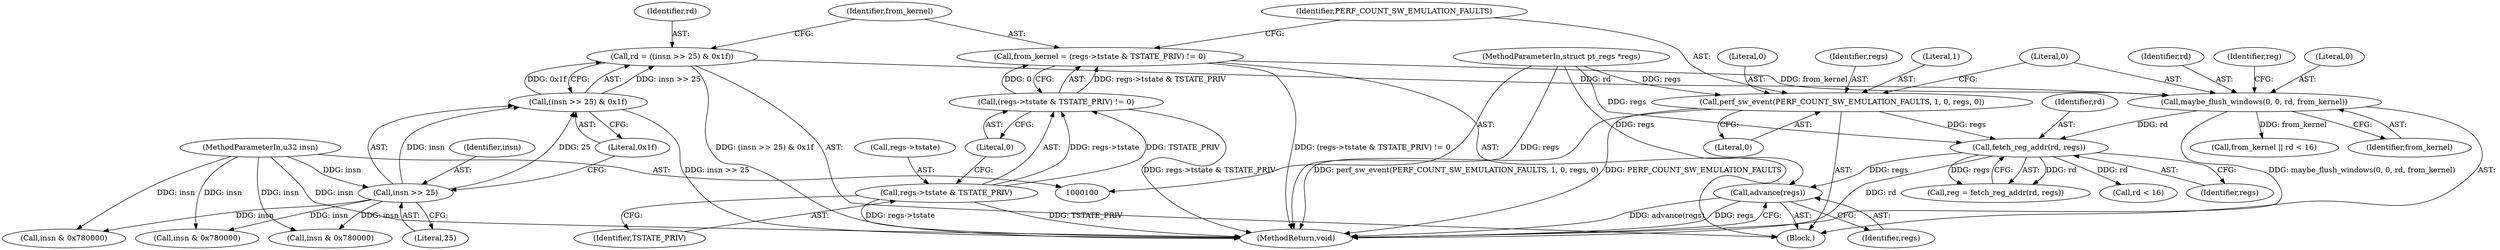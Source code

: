digraph "1_linux_a8b0ca17b80e92faab46ee7179ba9e99ccb61233_34@pointer" {
"1000205" [label="(Call,advance(regs))"];
"1000136" [label="(Call,fetch_reg_addr(rd, regs))"];
"1000129" [label="(Call,maybe_flush_windows(0, 0, rd, from_kernel))"];
"1000105" [label="(Call,rd = ((insn >> 25) & 0x1f))"];
"1000107" [label="(Call,(insn >> 25) & 0x1f)"];
"1000108" [label="(Call,insn >> 25)"];
"1000101" [label="(MethodParameterIn,u32 insn)"];
"1000113" [label="(Call,from_kernel = (regs->tstate & TSTATE_PRIV) != 0)"];
"1000115" [label="(Call,(regs->tstate & TSTATE_PRIV) != 0)"];
"1000116" [label="(Call,regs->tstate & TSTATE_PRIV)"];
"1000123" [label="(Call,perf_sw_event(PERF_COUNT_SW_EMULATION_FAULTS, 1, 0, regs, 0))"];
"1000102" [label="(MethodParameterIn,struct pt_regs *regs)"];
"1000120" [label="(Identifier,TSTATE_PRIV)"];
"1000137" [label="(Identifier,rd)"];
"1000109" [label="(Identifier,insn)"];
"1000124" [label="(Identifier,PERF_COUNT_SW_EMULATION_FAULTS)"];
"1000102" [label="(MethodParameterIn,struct pt_regs *regs)"];
"1000121" [label="(Literal,0)"];
"1000126" [label="(Literal,0)"];
"1000153" [label="(Call,insn & 0x780000)"];
"1000129" [label="(Call,maybe_flush_windows(0, 0, rd, from_kernel))"];
"1000101" [label="(MethodParameterIn,u32 insn)"];
"1000127" [label="(Identifier,regs)"];
"1000194" [label="(Call,insn & 0x780000)"];
"1000105" [label="(Call,rd = ((insn >> 25) & 0x1f))"];
"1000125" [label="(Literal,1)"];
"1000114" [label="(Identifier,from_kernel)"];
"1000107" [label="(Call,(insn >> 25) & 0x1f)"];
"1000115" [label="(Call,(regs->tstate & TSTATE_PRIV) != 0)"];
"1000136" [label="(Call,fetch_reg_addr(rd, regs))"];
"1000131" [label="(Literal,0)"];
"1000110" [label="(Literal,25)"];
"1000132" [label="(Identifier,rd)"];
"1000106" [label="(Identifier,rd)"];
"1000123" [label="(Call,perf_sw_event(PERF_COUNT_SW_EMULATION_FAULTS, 1, 0, regs, 0))"];
"1000133" [label="(Identifier,from_kernel)"];
"1000116" [label="(Call,regs->tstate & TSTATE_PRIV)"];
"1000128" [label="(Literal,0)"];
"1000138" [label="(Identifier,regs)"];
"1000113" [label="(Call,from_kernel = (regs->tstate & TSTATE_PRIV) != 0)"];
"1000134" [label="(Call,reg = fetch_reg_addr(rd, regs))"];
"1000111" [label="(Literal,0x1f)"];
"1000206" [label="(Identifier,regs)"];
"1000140" [label="(Call,from_kernel || rd < 16)"];
"1000108" [label="(Call,insn >> 25)"];
"1000103" [label="(Block,)"];
"1000142" [label="(Call,rd < 16)"];
"1000205" [label="(Call,advance(regs))"];
"1000135" [label="(Identifier,reg)"];
"1000117" [label="(Call,regs->tstate)"];
"1000207" [label="(MethodReturn,void)"];
"1000174" [label="(Call,insn & 0x780000)"];
"1000130" [label="(Literal,0)"];
"1000205" -> "1000103"  [label="AST: "];
"1000205" -> "1000206"  [label="CFG: "];
"1000206" -> "1000205"  [label="AST: "];
"1000207" -> "1000205"  [label="CFG: "];
"1000205" -> "1000207"  [label="DDG: advance(regs)"];
"1000205" -> "1000207"  [label="DDG: regs"];
"1000136" -> "1000205"  [label="DDG: regs"];
"1000102" -> "1000205"  [label="DDG: regs"];
"1000136" -> "1000134"  [label="AST: "];
"1000136" -> "1000138"  [label="CFG: "];
"1000137" -> "1000136"  [label="AST: "];
"1000138" -> "1000136"  [label="AST: "];
"1000134" -> "1000136"  [label="CFG: "];
"1000136" -> "1000207"  [label="DDG: rd"];
"1000136" -> "1000134"  [label="DDG: rd"];
"1000136" -> "1000134"  [label="DDG: regs"];
"1000129" -> "1000136"  [label="DDG: rd"];
"1000123" -> "1000136"  [label="DDG: regs"];
"1000102" -> "1000136"  [label="DDG: regs"];
"1000136" -> "1000142"  [label="DDG: rd"];
"1000129" -> "1000103"  [label="AST: "];
"1000129" -> "1000133"  [label="CFG: "];
"1000130" -> "1000129"  [label="AST: "];
"1000131" -> "1000129"  [label="AST: "];
"1000132" -> "1000129"  [label="AST: "];
"1000133" -> "1000129"  [label="AST: "];
"1000135" -> "1000129"  [label="CFG: "];
"1000129" -> "1000207"  [label="DDG: maybe_flush_windows(0, 0, rd, from_kernel)"];
"1000105" -> "1000129"  [label="DDG: rd"];
"1000113" -> "1000129"  [label="DDG: from_kernel"];
"1000129" -> "1000140"  [label="DDG: from_kernel"];
"1000105" -> "1000103"  [label="AST: "];
"1000105" -> "1000107"  [label="CFG: "];
"1000106" -> "1000105"  [label="AST: "];
"1000107" -> "1000105"  [label="AST: "];
"1000114" -> "1000105"  [label="CFG: "];
"1000105" -> "1000207"  [label="DDG: (insn >> 25) & 0x1f"];
"1000107" -> "1000105"  [label="DDG: insn >> 25"];
"1000107" -> "1000105"  [label="DDG: 0x1f"];
"1000107" -> "1000111"  [label="CFG: "];
"1000108" -> "1000107"  [label="AST: "];
"1000111" -> "1000107"  [label="AST: "];
"1000107" -> "1000207"  [label="DDG: insn >> 25"];
"1000108" -> "1000107"  [label="DDG: insn"];
"1000108" -> "1000107"  [label="DDG: 25"];
"1000108" -> "1000110"  [label="CFG: "];
"1000109" -> "1000108"  [label="AST: "];
"1000110" -> "1000108"  [label="AST: "];
"1000111" -> "1000108"  [label="CFG: "];
"1000101" -> "1000108"  [label="DDG: insn"];
"1000108" -> "1000153"  [label="DDG: insn"];
"1000108" -> "1000174"  [label="DDG: insn"];
"1000108" -> "1000194"  [label="DDG: insn"];
"1000101" -> "1000100"  [label="AST: "];
"1000101" -> "1000207"  [label="DDG: insn"];
"1000101" -> "1000153"  [label="DDG: insn"];
"1000101" -> "1000174"  [label="DDG: insn"];
"1000101" -> "1000194"  [label="DDG: insn"];
"1000113" -> "1000103"  [label="AST: "];
"1000113" -> "1000115"  [label="CFG: "];
"1000114" -> "1000113"  [label="AST: "];
"1000115" -> "1000113"  [label="AST: "];
"1000124" -> "1000113"  [label="CFG: "];
"1000113" -> "1000207"  [label="DDG: (regs->tstate & TSTATE_PRIV) != 0"];
"1000115" -> "1000113"  [label="DDG: regs->tstate & TSTATE_PRIV"];
"1000115" -> "1000113"  [label="DDG: 0"];
"1000115" -> "1000121"  [label="CFG: "];
"1000116" -> "1000115"  [label="AST: "];
"1000121" -> "1000115"  [label="AST: "];
"1000115" -> "1000207"  [label="DDG: regs->tstate & TSTATE_PRIV"];
"1000116" -> "1000115"  [label="DDG: regs->tstate"];
"1000116" -> "1000115"  [label="DDG: TSTATE_PRIV"];
"1000116" -> "1000120"  [label="CFG: "];
"1000117" -> "1000116"  [label="AST: "];
"1000120" -> "1000116"  [label="AST: "];
"1000121" -> "1000116"  [label="CFG: "];
"1000116" -> "1000207"  [label="DDG: regs->tstate"];
"1000116" -> "1000207"  [label="DDG: TSTATE_PRIV"];
"1000123" -> "1000103"  [label="AST: "];
"1000123" -> "1000128"  [label="CFG: "];
"1000124" -> "1000123"  [label="AST: "];
"1000125" -> "1000123"  [label="AST: "];
"1000126" -> "1000123"  [label="AST: "];
"1000127" -> "1000123"  [label="AST: "];
"1000128" -> "1000123"  [label="AST: "];
"1000130" -> "1000123"  [label="CFG: "];
"1000123" -> "1000207"  [label="DDG: perf_sw_event(PERF_COUNT_SW_EMULATION_FAULTS, 1, 0, regs, 0)"];
"1000123" -> "1000207"  [label="DDG: PERF_COUNT_SW_EMULATION_FAULTS"];
"1000102" -> "1000123"  [label="DDG: regs"];
"1000102" -> "1000100"  [label="AST: "];
"1000102" -> "1000207"  [label="DDG: regs"];
}
